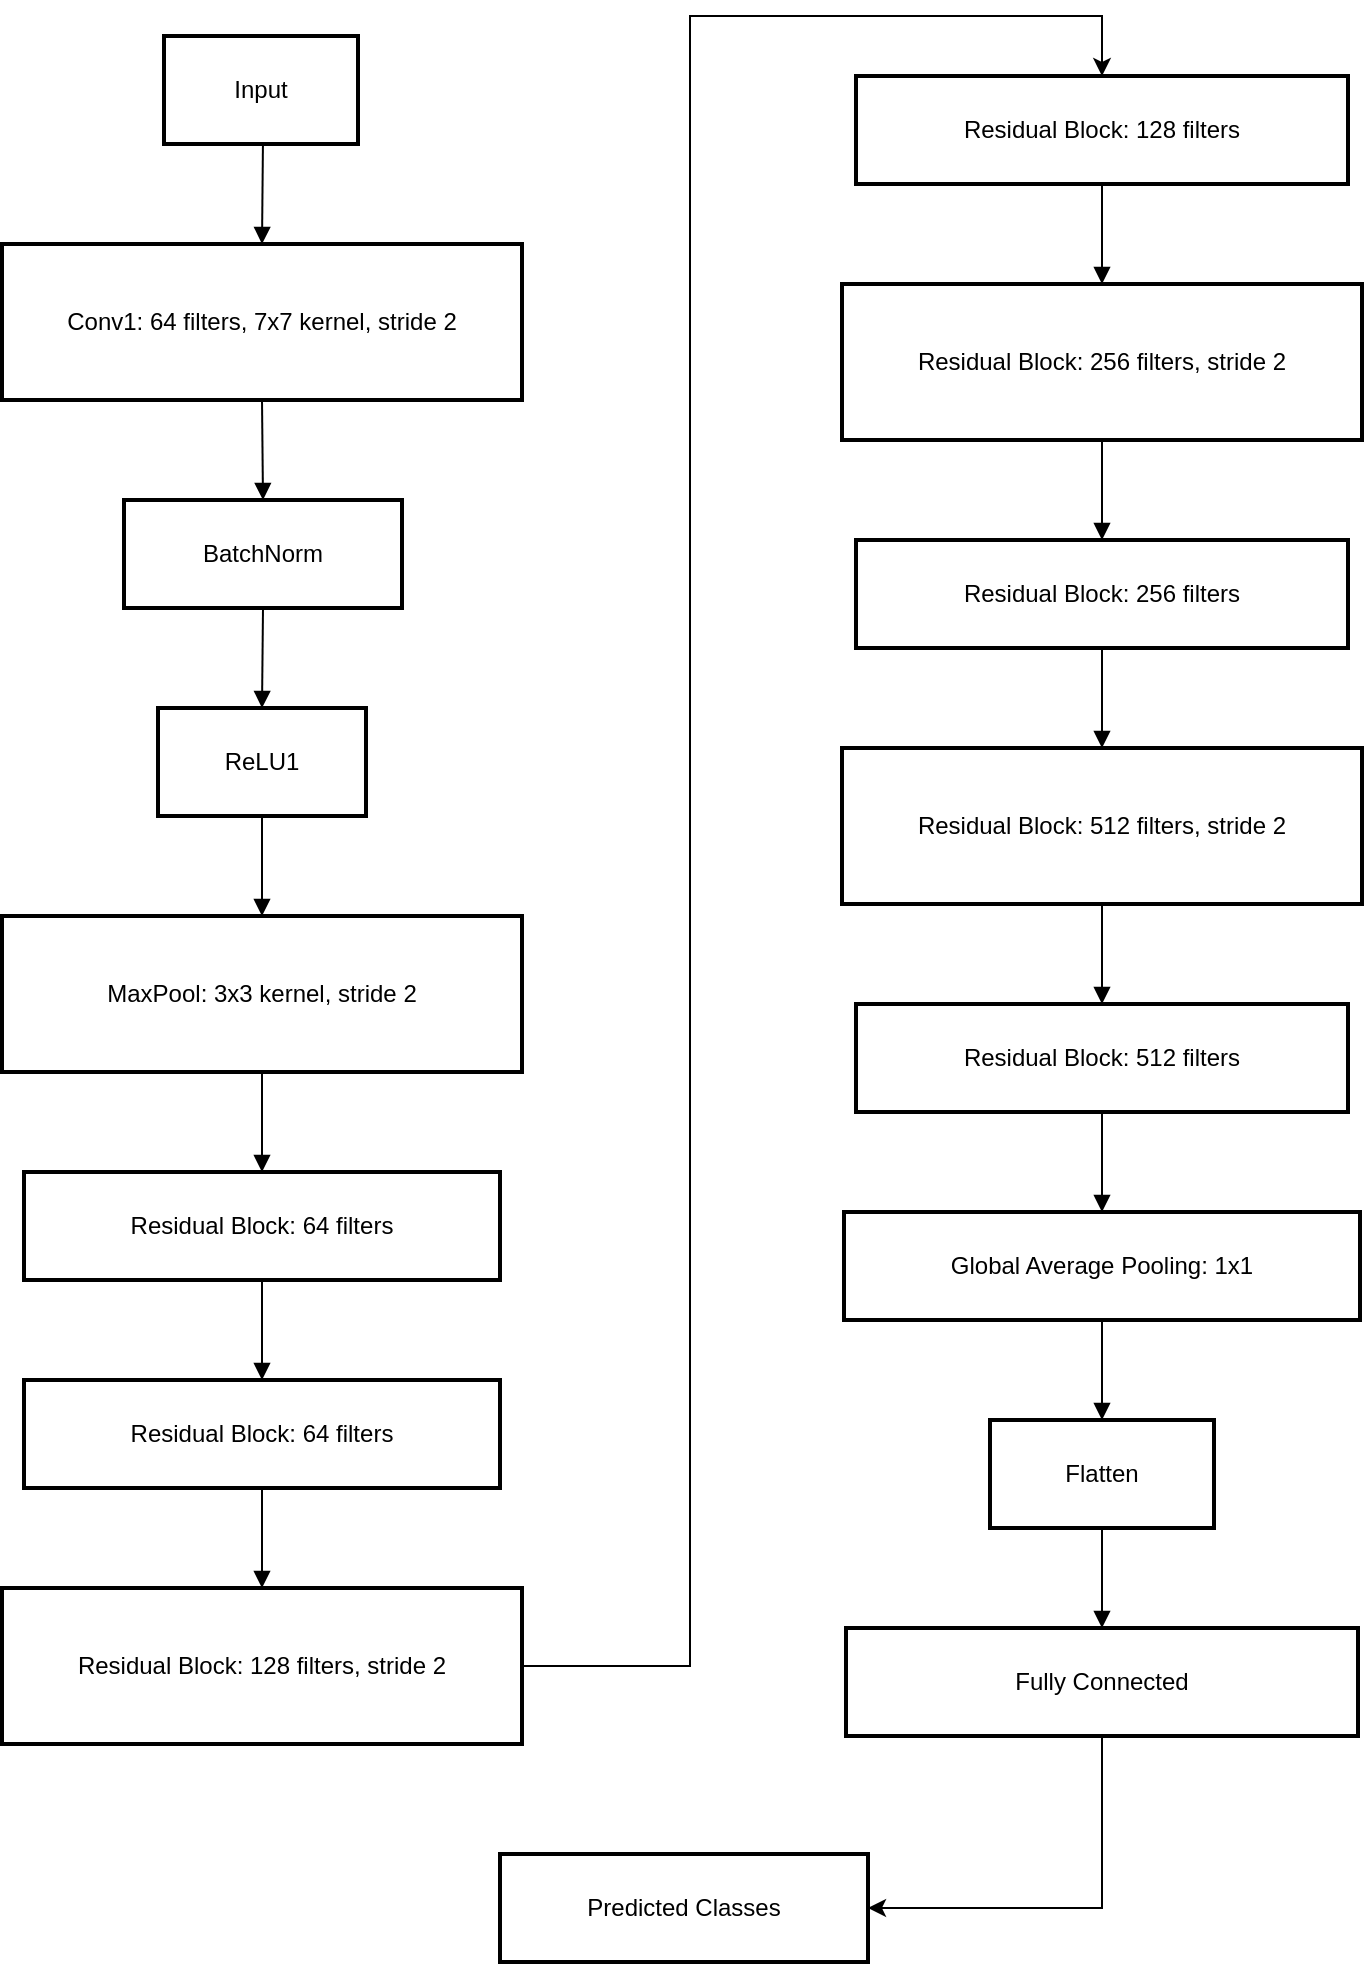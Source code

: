 <mxfile version="26.0.9">
  <diagram name="Page-1" id="xaZs_xsT0-PYlA_mKxgr">
    <mxGraphModel dx="1221" dy="725" grid="1" gridSize="10" guides="1" tooltips="1" connect="1" arrows="1" fold="1" page="1" pageScale="1" pageWidth="827" pageHeight="1169" math="0" shadow="0">
      <root>
        <mxCell id="0" />
        <mxCell id="1" parent="0" />
        <mxCell id="ALeJoM406aDrwySH7fn3-32" value="Input" style="whiteSpace=wrap;strokeWidth=2;" vertex="1" parent="1">
          <mxGeometry x="101" y="260" width="97" height="54" as="geometry" />
        </mxCell>
        <mxCell id="ALeJoM406aDrwySH7fn3-33" value="Conv1: 64 filters, 7x7 kernel, stride 2" style="whiteSpace=wrap;strokeWidth=2;" vertex="1" parent="1">
          <mxGeometry x="20" y="364" width="260" height="78" as="geometry" />
        </mxCell>
        <mxCell id="ALeJoM406aDrwySH7fn3-34" value="BatchNorm" style="whiteSpace=wrap;strokeWidth=2;" vertex="1" parent="1">
          <mxGeometry x="81" y="492" width="139" height="54" as="geometry" />
        </mxCell>
        <mxCell id="ALeJoM406aDrwySH7fn3-35" value="ReLU1" style="whiteSpace=wrap;strokeWidth=2;" vertex="1" parent="1">
          <mxGeometry x="98" y="596" width="104" height="54" as="geometry" />
        </mxCell>
        <mxCell id="ALeJoM406aDrwySH7fn3-36" value="MaxPool: 3x3 kernel, stride 2" style="whiteSpace=wrap;strokeWidth=2;" vertex="1" parent="1">
          <mxGeometry x="20" y="700" width="260" height="78" as="geometry" />
        </mxCell>
        <mxCell id="ALeJoM406aDrwySH7fn3-37" value="Residual Block: 64 filters" style="whiteSpace=wrap;strokeWidth=2;" vertex="1" parent="1">
          <mxGeometry x="31" y="828" width="238" height="54" as="geometry" />
        </mxCell>
        <mxCell id="ALeJoM406aDrwySH7fn3-38" value="Residual Block: 64 filters" style="whiteSpace=wrap;strokeWidth=2;" vertex="1" parent="1">
          <mxGeometry x="31" y="932" width="238" height="54" as="geometry" />
        </mxCell>
        <mxCell id="ALeJoM406aDrwySH7fn3-66" style="edgeStyle=orthogonalEdgeStyle;rounded=0;orthogonalLoop=1;jettySize=auto;html=1;entryX=0.5;entryY=0;entryDx=0;entryDy=0;" edge="1" parent="1" source="ALeJoM406aDrwySH7fn3-39" target="ALeJoM406aDrwySH7fn3-40">
          <mxGeometry relative="1" as="geometry">
            <mxPoint x="340" y="238.667" as="targetPoint" />
            <Array as="points">
              <mxPoint x="364" y="1075" />
              <mxPoint x="364" y="250" />
              <mxPoint x="570" y="250" />
            </Array>
          </mxGeometry>
        </mxCell>
        <mxCell id="ALeJoM406aDrwySH7fn3-39" value="Residual Block: 128 filters, stride 2" style="whiteSpace=wrap;strokeWidth=2;" vertex="1" parent="1">
          <mxGeometry x="20" y="1036" width="260" height="78" as="geometry" />
        </mxCell>
        <mxCell id="ALeJoM406aDrwySH7fn3-40" value="Residual Block: 128 filters" style="whiteSpace=wrap;strokeWidth=2;" vertex="1" parent="1">
          <mxGeometry x="447" y="280" width="246" height="54" as="geometry" />
        </mxCell>
        <mxCell id="ALeJoM406aDrwySH7fn3-41" value="Residual Block: 256 filters, stride 2" style="whiteSpace=wrap;strokeWidth=2;" vertex="1" parent="1">
          <mxGeometry x="440" y="384" width="260" height="78" as="geometry" />
        </mxCell>
        <mxCell id="ALeJoM406aDrwySH7fn3-42" value="Residual Block: 256 filters" style="whiteSpace=wrap;strokeWidth=2;" vertex="1" parent="1">
          <mxGeometry x="447" y="512" width="246" height="54" as="geometry" />
        </mxCell>
        <mxCell id="ALeJoM406aDrwySH7fn3-43" value="Residual Block: 512 filters, stride 2" style="whiteSpace=wrap;strokeWidth=2;" vertex="1" parent="1">
          <mxGeometry x="440" y="616" width="260" height="78" as="geometry" />
        </mxCell>
        <mxCell id="ALeJoM406aDrwySH7fn3-44" value="Residual Block: 512 filters" style="whiteSpace=wrap;strokeWidth=2;" vertex="1" parent="1">
          <mxGeometry x="447" y="744" width="246" height="54" as="geometry" />
        </mxCell>
        <mxCell id="ALeJoM406aDrwySH7fn3-45" value="Global Average Pooling: 1x1" style="whiteSpace=wrap;strokeWidth=2;" vertex="1" parent="1">
          <mxGeometry x="441" y="848" width="258" height="54" as="geometry" />
        </mxCell>
        <mxCell id="ALeJoM406aDrwySH7fn3-46" value="Flatten" style="whiteSpace=wrap;strokeWidth=2;" vertex="1" parent="1">
          <mxGeometry x="514" y="952" width="112" height="54" as="geometry" />
        </mxCell>
        <mxCell id="ALeJoM406aDrwySH7fn3-65" style="edgeStyle=orthogonalEdgeStyle;rounded=0;orthogonalLoop=1;jettySize=auto;html=1;entryX=1;entryY=0.5;entryDx=0;entryDy=0;" edge="1" parent="1" source="ALeJoM406aDrwySH7fn3-47" target="ALeJoM406aDrwySH7fn3-48">
          <mxGeometry relative="1" as="geometry" />
        </mxCell>
        <mxCell id="ALeJoM406aDrwySH7fn3-47" value="Fully Connected" style="whiteSpace=wrap;strokeWidth=2;" vertex="1" parent="1">
          <mxGeometry x="442" y="1056" width="256" height="54" as="geometry" />
        </mxCell>
        <mxCell id="ALeJoM406aDrwySH7fn3-48" value="Predicted Classes" style="whiteSpace=wrap;strokeWidth=2;" vertex="1" parent="1">
          <mxGeometry x="269" y="1169" width="184" height="54" as="geometry" />
        </mxCell>
        <mxCell id="ALeJoM406aDrwySH7fn3-49" value="" style="curved=1;startArrow=none;endArrow=block;exitX=0.51;exitY=1;entryX=0.5;entryY=0;rounded=0;" edge="1" parent="1" source="ALeJoM406aDrwySH7fn3-32" target="ALeJoM406aDrwySH7fn3-33">
          <mxGeometry relative="1" as="geometry">
            <Array as="points" />
          </mxGeometry>
        </mxCell>
        <mxCell id="ALeJoM406aDrwySH7fn3-50" value="" style="curved=1;startArrow=none;endArrow=block;exitX=0.5;exitY=1;entryX=0.5;entryY=0;rounded=0;" edge="1" parent="1" source="ALeJoM406aDrwySH7fn3-33" target="ALeJoM406aDrwySH7fn3-34">
          <mxGeometry relative="1" as="geometry">
            <Array as="points" />
          </mxGeometry>
        </mxCell>
        <mxCell id="ALeJoM406aDrwySH7fn3-51" value="" style="curved=1;startArrow=none;endArrow=block;exitX=0.5;exitY=1;entryX=0.5;entryY=0;rounded=0;" edge="1" parent="1" source="ALeJoM406aDrwySH7fn3-34" target="ALeJoM406aDrwySH7fn3-35">
          <mxGeometry relative="1" as="geometry">
            <Array as="points" />
          </mxGeometry>
        </mxCell>
        <mxCell id="ALeJoM406aDrwySH7fn3-52" value="" style="curved=1;startArrow=none;endArrow=block;exitX=0.5;exitY=1;entryX=0.5;entryY=0;rounded=0;" edge="1" parent="1" source="ALeJoM406aDrwySH7fn3-35" target="ALeJoM406aDrwySH7fn3-36">
          <mxGeometry relative="1" as="geometry">
            <Array as="points" />
          </mxGeometry>
        </mxCell>
        <mxCell id="ALeJoM406aDrwySH7fn3-53" value="" style="curved=1;startArrow=none;endArrow=block;exitX=0.5;exitY=1;entryX=0.5;entryY=0;rounded=0;" edge="1" parent="1" source="ALeJoM406aDrwySH7fn3-36" target="ALeJoM406aDrwySH7fn3-37">
          <mxGeometry relative="1" as="geometry">
            <Array as="points" />
          </mxGeometry>
        </mxCell>
        <mxCell id="ALeJoM406aDrwySH7fn3-54" value="" style="curved=1;startArrow=none;endArrow=block;exitX=0.5;exitY=1;entryX=0.5;entryY=0;rounded=0;" edge="1" parent="1" source="ALeJoM406aDrwySH7fn3-37" target="ALeJoM406aDrwySH7fn3-38">
          <mxGeometry relative="1" as="geometry">
            <Array as="points" />
          </mxGeometry>
        </mxCell>
        <mxCell id="ALeJoM406aDrwySH7fn3-55" value="" style="curved=1;startArrow=none;endArrow=block;exitX=0.5;exitY=1;entryX=0.5;entryY=0;rounded=0;" edge="1" parent="1" source="ALeJoM406aDrwySH7fn3-38" target="ALeJoM406aDrwySH7fn3-39">
          <mxGeometry relative="1" as="geometry">
            <Array as="points" />
          </mxGeometry>
        </mxCell>
        <mxCell id="ALeJoM406aDrwySH7fn3-57" value="" style="curved=1;startArrow=none;endArrow=block;exitX=0.5;exitY=1;entryX=0.5;entryY=0;rounded=0;" edge="1" parent="1" source="ALeJoM406aDrwySH7fn3-40" target="ALeJoM406aDrwySH7fn3-41">
          <mxGeometry relative="1" as="geometry">
            <Array as="points" />
          </mxGeometry>
        </mxCell>
        <mxCell id="ALeJoM406aDrwySH7fn3-58" value="" style="curved=1;startArrow=none;endArrow=block;exitX=0.5;exitY=1;entryX=0.5;entryY=0;rounded=0;" edge="1" parent="1" source="ALeJoM406aDrwySH7fn3-41" target="ALeJoM406aDrwySH7fn3-42">
          <mxGeometry relative="1" as="geometry">
            <Array as="points" />
          </mxGeometry>
        </mxCell>
        <mxCell id="ALeJoM406aDrwySH7fn3-59" value="" style="curved=1;startArrow=none;endArrow=block;exitX=0.5;exitY=1;entryX=0.5;entryY=0;rounded=0;" edge="1" parent="1" source="ALeJoM406aDrwySH7fn3-42" target="ALeJoM406aDrwySH7fn3-43">
          <mxGeometry relative="1" as="geometry">
            <Array as="points" />
          </mxGeometry>
        </mxCell>
        <mxCell id="ALeJoM406aDrwySH7fn3-60" value="" style="curved=1;startArrow=none;endArrow=block;exitX=0.5;exitY=1;entryX=0.5;entryY=0;rounded=0;" edge="1" parent="1" source="ALeJoM406aDrwySH7fn3-43" target="ALeJoM406aDrwySH7fn3-44">
          <mxGeometry relative="1" as="geometry">
            <Array as="points" />
          </mxGeometry>
        </mxCell>
        <mxCell id="ALeJoM406aDrwySH7fn3-61" value="" style="curved=1;startArrow=none;endArrow=block;exitX=0.5;exitY=1;entryX=0.5;entryY=0;rounded=0;" edge="1" parent="1" source="ALeJoM406aDrwySH7fn3-44" target="ALeJoM406aDrwySH7fn3-45">
          <mxGeometry relative="1" as="geometry">
            <Array as="points" />
          </mxGeometry>
        </mxCell>
        <mxCell id="ALeJoM406aDrwySH7fn3-62" value="" style="curved=1;startArrow=none;endArrow=block;exitX=0.5;exitY=1;entryX=0.5;entryY=0;rounded=0;" edge="1" parent="1" source="ALeJoM406aDrwySH7fn3-45" target="ALeJoM406aDrwySH7fn3-46">
          <mxGeometry relative="1" as="geometry">
            <Array as="points" />
          </mxGeometry>
        </mxCell>
        <mxCell id="ALeJoM406aDrwySH7fn3-63" value="" style="curved=1;startArrow=none;endArrow=block;exitX=0.5;exitY=1;entryX=0.5;entryY=0;rounded=0;" edge="1" parent="1" source="ALeJoM406aDrwySH7fn3-46" target="ALeJoM406aDrwySH7fn3-47">
          <mxGeometry relative="1" as="geometry">
            <Array as="points" />
          </mxGeometry>
        </mxCell>
      </root>
    </mxGraphModel>
  </diagram>
</mxfile>
